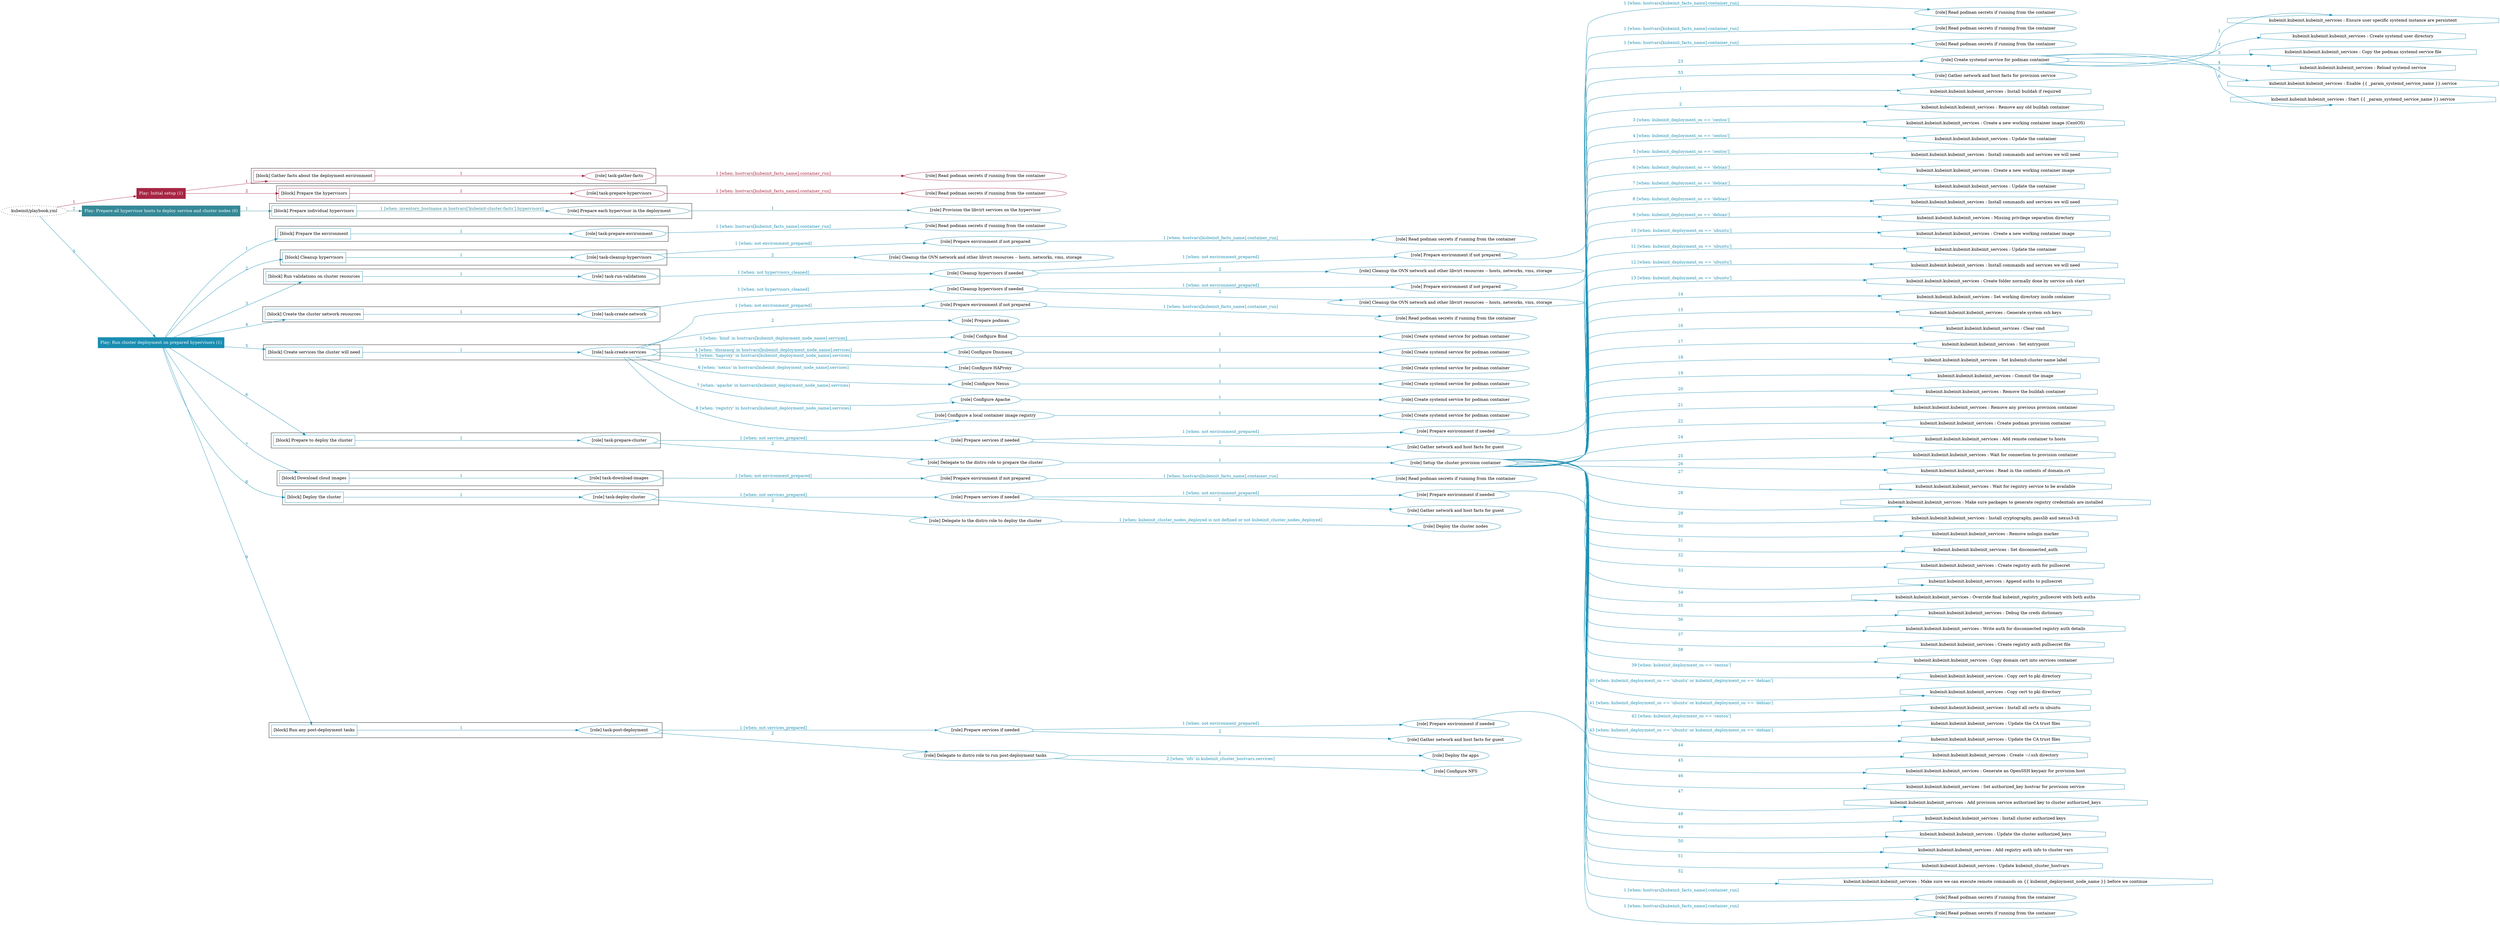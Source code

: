 digraph {
	graph [concentrate=true ordering=in rankdir=LR ratio=fill]
	edge [esep=5 sep=10]
	"kubeinit/playbook.yml" [id=root_node style=dotted]
	play_6b713061 [label="Play: Initial setup (1)" color="#a72543" fontcolor="#ffffff" id=play_6b713061 shape=box style=filled tooltip=localhost]
	"kubeinit/playbook.yml" -> play_6b713061 [label="1 " color="#a72543" fontcolor="#a72543" id=edge_19bdc7bf labeltooltip="1 " tooltip="1 "]
	subgraph "Read podman secrets if running from the container" {
		role_dca40da7 [label="[role] Read podman secrets if running from the container" color="#a72543" id=role_dca40da7 tooltip="Read podman secrets if running from the container"]
	}
	subgraph "task-gather-facts" {
		role_9fcc95e4 [label="[role] task-gather-facts" color="#a72543" id=role_9fcc95e4 tooltip="task-gather-facts"]
		role_9fcc95e4 -> role_dca40da7 [label="1 [when: hostvars[kubeinit_facts_name].container_run]" color="#a72543" fontcolor="#a72543" id=edge_a2e121fa labeltooltip="1 [when: hostvars[kubeinit_facts_name].container_run]" tooltip="1 [when: hostvars[kubeinit_facts_name].container_run]"]
	}
	subgraph "Read podman secrets if running from the container" {
		role_38c46d3d [label="[role] Read podman secrets if running from the container" color="#a72543" id=role_38c46d3d tooltip="Read podman secrets if running from the container"]
	}
	subgraph "task-prepare-hypervisors" {
		role_981fa0ea [label="[role] task-prepare-hypervisors" color="#a72543" id=role_981fa0ea tooltip="task-prepare-hypervisors"]
		role_981fa0ea -> role_38c46d3d [label="1 [when: hostvars[kubeinit_facts_name].container_run]" color="#a72543" fontcolor="#a72543" id=edge_6236b721 labeltooltip="1 [when: hostvars[kubeinit_facts_name].container_run]" tooltip="1 [when: hostvars[kubeinit_facts_name].container_run]"]
	}
	subgraph "Play: Initial setup (1)" {
		play_6b713061 -> block_995c1e26 [label=1 color="#a72543" fontcolor="#a72543" id=edge_5b9838de labeltooltip=1 tooltip=1]
		subgraph cluster_block_995c1e26 {
			block_995c1e26 [label="[block] Gather facts about the deployment environment" color="#a72543" id=block_995c1e26 labeltooltip="Gather facts about the deployment environment" shape=box tooltip="Gather facts about the deployment environment"]
			block_995c1e26 -> role_9fcc95e4 [label="1 " color="#a72543" fontcolor="#a72543" id=edge_f4bea57b labeltooltip="1 " tooltip="1 "]
		}
		play_6b713061 -> block_17bf249b [label=2 color="#a72543" fontcolor="#a72543" id=edge_461a3b57 labeltooltip=2 tooltip=2]
		subgraph cluster_block_17bf249b {
			block_17bf249b [label="[block] Prepare the hypervisors" color="#a72543" id=block_17bf249b labeltooltip="Prepare the hypervisors" shape=box tooltip="Prepare the hypervisors"]
			block_17bf249b -> role_981fa0ea [label="1 " color="#a72543" fontcolor="#a72543" id=edge_96b5b488 labeltooltip="1 " tooltip="1 "]
		}
	}
	play_094b1277 [label="Play: Prepare all hypervisor hosts to deploy service and cluster nodes (0)" color="#358997" fontcolor="#ffffff" id=play_094b1277 shape=box style=filled tooltip="Play: Prepare all hypervisor hosts to deploy service and cluster nodes (0)"]
	"kubeinit/playbook.yml" -> play_094b1277 [label="2 " color="#358997" fontcolor="#358997" id=edge_f97db9d4 labeltooltip="2 " tooltip="2 "]
	subgraph "Provision the libvirt services on the hypervisor" {
		role_ecbc7cc9 [label="[role] Provision the libvirt services on the hypervisor" color="#358997" id=role_ecbc7cc9 tooltip="Provision the libvirt services on the hypervisor"]
	}
	subgraph "Prepare each hypervisor in the deployment" {
		role_293b7dac [label="[role] Prepare each hypervisor in the deployment" color="#358997" id=role_293b7dac tooltip="Prepare each hypervisor in the deployment"]
		role_293b7dac -> role_ecbc7cc9 [label="1 " color="#358997" fontcolor="#358997" id=edge_c74f6923 labeltooltip="1 " tooltip="1 "]
	}
	subgraph "Play: Prepare all hypervisor hosts to deploy service and cluster nodes (0)" {
		play_094b1277 -> block_e5340ed9 [label=1 color="#358997" fontcolor="#358997" id=edge_c0ecb5b2 labeltooltip=1 tooltip=1]
		subgraph cluster_block_e5340ed9 {
			block_e5340ed9 [label="[block] Prepare individual hypervisors" color="#358997" id=block_e5340ed9 labeltooltip="Prepare individual hypervisors" shape=box tooltip="Prepare individual hypervisors"]
			block_e5340ed9 -> role_293b7dac [label="1 [when: inventory_hostname in hostvars['kubeinit-cluster-facts'].hypervisors]" color="#358997" fontcolor="#358997" id=edge_3acb0234 labeltooltip="1 [when: inventory_hostname in hostvars['kubeinit-cluster-facts'].hypervisors]" tooltip="1 [when: inventory_hostname in hostvars['kubeinit-cluster-facts'].hypervisors]"]
		}
	}
	play_89bbba2f [label="Play: Run cluster deployment on prepared hypervisors (1)" color="#1a8eb2" fontcolor="#ffffff" id=play_89bbba2f shape=box style=filled tooltip=localhost]
	"kubeinit/playbook.yml" -> play_89bbba2f [label="3 " color="#1a8eb2" fontcolor="#1a8eb2" id=edge_9c378bc6 labeltooltip="3 " tooltip="3 "]
	subgraph "Read podman secrets if running from the container" {
		role_00b03c46 [label="[role] Read podman secrets if running from the container" color="#1a8eb2" id=role_00b03c46 tooltip="Read podman secrets if running from the container"]
	}
	subgraph "task-prepare-environment" {
		role_2bcf495c [label="[role] task-prepare-environment" color="#1a8eb2" id=role_2bcf495c tooltip="task-prepare-environment"]
		role_2bcf495c -> role_00b03c46 [label="1 [when: hostvars[kubeinit_facts_name].container_run]" color="#1a8eb2" fontcolor="#1a8eb2" id=edge_f6d64fb8 labeltooltip="1 [when: hostvars[kubeinit_facts_name].container_run]" tooltip="1 [when: hostvars[kubeinit_facts_name].container_run]"]
	}
	subgraph "Read podman secrets if running from the container" {
		role_d2c99f47 [label="[role] Read podman secrets if running from the container" color="#1a8eb2" id=role_d2c99f47 tooltip="Read podman secrets if running from the container"]
	}
	subgraph "Prepare environment if not prepared" {
		role_d240148a [label="[role] Prepare environment if not prepared" color="#1a8eb2" id=role_d240148a tooltip="Prepare environment if not prepared"]
		role_d240148a -> role_d2c99f47 [label="1 [when: hostvars[kubeinit_facts_name].container_run]" color="#1a8eb2" fontcolor="#1a8eb2" id=edge_1935bd62 labeltooltip="1 [when: hostvars[kubeinit_facts_name].container_run]" tooltip="1 [when: hostvars[kubeinit_facts_name].container_run]"]
	}
	subgraph "Cleanup the OVN network and other libvirt resources -- hosts, networks, vms, storage" {
		role_237e6eff [label="[role] Cleanup the OVN network and other libvirt resources -- hosts, networks, vms, storage" color="#1a8eb2" id=role_237e6eff tooltip="Cleanup the OVN network and other libvirt resources -- hosts, networks, vms, storage"]
	}
	subgraph "task-cleanup-hypervisors" {
		role_51e19a40 [label="[role] task-cleanup-hypervisors" color="#1a8eb2" id=role_51e19a40 tooltip="task-cleanup-hypervisors"]
		role_51e19a40 -> role_d240148a [label="1 [when: not environment_prepared]" color="#1a8eb2" fontcolor="#1a8eb2" id=edge_a24c2e41 labeltooltip="1 [when: not environment_prepared]" tooltip="1 [when: not environment_prepared]"]
		role_51e19a40 -> role_237e6eff [label="2 " color="#1a8eb2" fontcolor="#1a8eb2" id=edge_a868e699 labeltooltip="2 " tooltip="2 "]
	}
	subgraph "Read podman secrets if running from the container" {
		role_5339add3 [label="[role] Read podman secrets if running from the container" color="#1a8eb2" id=role_5339add3 tooltip="Read podman secrets if running from the container"]
	}
	subgraph "Prepare environment if not prepared" {
		role_a37e4799 [label="[role] Prepare environment if not prepared" color="#1a8eb2" id=role_a37e4799 tooltip="Prepare environment if not prepared"]
		role_a37e4799 -> role_5339add3 [label="1 [when: hostvars[kubeinit_facts_name].container_run]" color="#1a8eb2" fontcolor="#1a8eb2" id=edge_c1fe9e17 labeltooltip="1 [when: hostvars[kubeinit_facts_name].container_run]" tooltip="1 [when: hostvars[kubeinit_facts_name].container_run]"]
	}
	subgraph "Cleanup the OVN network and other libvirt resources -- hosts, networks, vms, storage" {
		role_169e06d7 [label="[role] Cleanup the OVN network and other libvirt resources -- hosts, networks, vms, storage" color="#1a8eb2" id=role_169e06d7 tooltip="Cleanup the OVN network and other libvirt resources -- hosts, networks, vms, storage"]
	}
	subgraph "Cleanup hypervisors if needed" {
		role_5242225b [label="[role] Cleanup hypervisors if needed" color="#1a8eb2" id=role_5242225b tooltip="Cleanup hypervisors if needed"]
		role_5242225b -> role_a37e4799 [label="1 [when: not environment_prepared]" color="#1a8eb2" fontcolor="#1a8eb2" id=edge_8fe023a0 labeltooltip="1 [when: not environment_prepared]" tooltip="1 [when: not environment_prepared]"]
		role_5242225b -> role_169e06d7 [label="2 " color="#1a8eb2" fontcolor="#1a8eb2" id=edge_71e5f0f2 labeltooltip="2 " tooltip="2 "]
	}
	subgraph "task-run-validations" {
		role_ee7a1fa4 [label="[role] task-run-validations" color="#1a8eb2" id=role_ee7a1fa4 tooltip="task-run-validations"]
		role_ee7a1fa4 -> role_5242225b [label="1 [when: not hypervisors_cleaned]" color="#1a8eb2" fontcolor="#1a8eb2" id=edge_079f6165 labeltooltip="1 [when: not hypervisors_cleaned]" tooltip="1 [when: not hypervisors_cleaned]"]
	}
	subgraph "Read podman secrets if running from the container" {
		role_dbf1a449 [label="[role] Read podman secrets if running from the container" color="#1a8eb2" id=role_dbf1a449 tooltip="Read podman secrets if running from the container"]
	}
	subgraph "Prepare environment if not prepared" {
		role_baf37747 [label="[role] Prepare environment if not prepared" color="#1a8eb2" id=role_baf37747 tooltip="Prepare environment if not prepared"]
		role_baf37747 -> role_dbf1a449 [label="1 [when: hostvars[kubeinit_facts_name].container_run]" color="#1a8eb2" fontcolor="#1a8eb2" id=edge_eea2e5e8 labeltooltip="1 [when: hostvars[kubeinit_facts_name].container_run]" tooltip="1 [when: hostvars[kubeinit_facts_name].container_run]"]
	}
	subgraph "Cleanup the OVN network and other libvirt resources -- hosts, networks, vms, storage" {
		role_4bd8e530 [label="[role] Cleanup the OVN network and other libvirt resources -- hosts, networks, vms, storage" color="#1a8eb2" id=role_4bd8e530 tooltip="Cleanup the OVN network and other libvirt resources -- hosts, networks, vms, storage"]
	}
	subgraph "Cleanup hypervisors if needed" {
		role_04ceebb5 [label="[role] Cleanup hypervisors if needed" color="#1a8eb2" id=role_04ceebb5 tooltip="Cleanup hypervisors if needed"]
		role_04ceebb5 -> role_baf37747 [label="1 [when: not environment_prepared]" color="#1a8eb2" fontcolor="#1a8eb2" id=edge_24fb5626 labeltooltip="1 [when: not environment_prepared]" tooltip="1 [when: not environment_prepared]"]
		role_04ceebb5 -> role_4bd8e530 [label="2 " color="#1a8eb2" fontcolor="#1a8eb2" id=edge_5a28b338 labeltooltip="2 " tooltip="2 "]
	}
	subgraph "task-create-network" {
		role_7c21f3ba [label="[role] task-create-network" color="#1a8eb2" id=role_7c21f3ba tooltip="task-create-network"]
		role_7c21f3ba -> role_04ceebb5 [label="1 [when: not hypervisors_cleaned]" color="#1a8eb2" fontcolor="#1a8eb2" id=edge_49baa219 labeltooltip="1 [when: not hypervisors_cleaned]" tooltip="1 [when: not hypervisors_cleaned]"]
	}
	subgraph "Read podman secrets if running from the container" {
		role_dd7afd01 [label="[role] Read podman secrets if running from the container" color="#1a8eb2" id=role_dd7afd01 tooltip="Read podman secrets if running from the container"]
	}
	subgraph "Prepare environment if not prepared" {
		role_dbc13409 [label="[role] Prepare environment if not prepared" color="#1a8eb2" id=role_dbc13409 tooltip="Prepare environment if not prepared"]
		role_dbc13409 -> role_dd7afd01 [label="1 [when: hostvars[kubeinit_facts_name].container_run]" color="#1a8eb2" fontcolor="#1a8eb2" id=edge_bc30a0a4 labeltooltip="1 [when: hostvars[kubeinit_facts_name].container_run]" tooltip="1 [when: hostvars[kubeinit_facts_name].container_run]"]
	}
	subgraph "Prepare podman" {
		role_4a571a26 [label="[role] Prepare podman" color="#1a8eb2" id=role_4a571a26 tooltip="Prepare podman"]
	}
	subgraph "Create systemd service for podman container" {
		role_dcc92d0a [label="[role] Create systemd service for podman container" color="#1a8eb2" id=role_dcc92d0a tooltip="Create systemd service for podman container"]
	}
	subgraph "Configure Bind" {
		role_774cf813 [label="[role] Configure Bind" color="#1a8eb2" id=role_774cf813 tooltip="Configure Bind"]
		role_774cf813 -> role_dcc92d0a [label="1 " color="#1a8eb2" fontcolor="#1a8eb2" id=edge_46341285 labeltooltip="1 " tooltip="1 "]
	}
	subgraph "Create systemd service for podman container" {
		role_f3744883 [label="[role] Create systemd service for podman container" color="#1a8eb2" id=role_f3744883 tooltip="Create systemd service for podman container"]
	}
	subgraph "Configure Dnsmasq" {
		role_bec80f16 [label="[role] Configure Dnsmasq" color="#1a8eb2" id=role_bec80f16 tooltip="Configure Dnsmasq"]
		role_bec80f16 -> role_f3744883 [label="1 " color="#1a8eb2" fontcolor="#1a8eb2" id=edge_950e3294 labeltooltip="1 " tooltip="1 "]
	}
	subgraph "Create systemd service for podman container" {
		role_a6f947c9 [label="[role] Create systemd service for podman container" color="#1a8eb2" id=role_a6f947c9 tooltip="Create systemd service for podman container"]
	}
	subgraph "Configure HAProxy" {
		role_34a859ef [label="[role] Configure HAProxy" color="#1a8eb2" id=role_34a859ef tooltip="Configure HAProxy"]
		role_34a859ef -> role_a6f947c9 [label="1 " color="#1a8eb2" fontcolor="#1a8eb2" id=edge_a3818366 labeltooltip="1 " tooltip="1 "]
	}
	subgraph "Create systemd service for podman container" {
		role_3571dcbf [label="[role] Create systemd service for podman container" color="#1a8eb2" id=role_3571dcbf tooltip="Create systemd service for podman container"]
	}
	subgraph "Configure Nexus" {
		role_febfb39e [label="[role] Configure Nexus" color="#1a8eb2" id=role_febfb39e tooltip="Configure Nexus"]
		role_febfb39e -> role_3571dcbf [label="1 " color="#1a8eb2" fontcolor="#1a8eb2" id=edge_ca492112 labeltooltip="1 " tooltip="1 "]
	}
	subgraph "Create systemd service for podman container" {
		role_0d142893 [label="[role] Create systemd service for podman container" color="#1a8eb2" id=role_0d142893 tooltip="Create systemd service for podman container"]
	}
	subgraph "Configure Apache" {
		role_91607390 [label="[role] Configure Apache" color="#1a8eb2" id=role_91607390 tooltip="Configure Apache"]
		role_91607390 -> role_0d142893 [label="1 " color="#1a8eb2" fontcolor="#1a8eb2" id=edge_84aa1e00 labeltooltip="1 " tooltip="1 "]
	}
	subgraph "Create systemd service for podman container" {
		role_af370e8b [label="[role] Create systemd service for podman container" color="#1a8eb2" id=role_af370e8b tooltip="Create systemd service for podman container"]
	}
	subgraph "Configure a local container image registry" {
		role_1c409d83 [label="[role] Configure a local container image registry" color="#1a8eb2" id=role_1c409d83 tooltip="Configure a local container image registry"]
		role_1c409d83 -> role_af370e8b [label="1 " color="#1a8eb2" fontcolor="#1a8eb2" id=edge_076b2644 labeltooltip="1 " tooltip="1 "]
	}
	subgraph "task-create-services" {
		role_90fa24c7 [label="[role] task-create-services" color="#1a8eb2" id=role_90fa24c7 tooltip="task-create-services"]
		role_90fa24c7 -> role_dbc13409 [label="1 [when: not environment_prepared]" color="#1a8eb2" fontcolor="#1a8eb2" id=edge_76f39aa9 labeltooltip="1 [when: not environment_prepared]" tooltip="1 [when: not environment_prepared]"]
		role_90fa24c7 -> role_4a571a26 [label="2 " color="#1a8eb2" fontcolor="#1a8eb2" id=edge_c36c7d2a labeltooltip="2 " tooltip="2 "]
		role_90fa24c7 -> role_774cf813 [label="3 [when: 'bind' in hostvars[kubeinit_deployment_node_name].services]" color="#1a8eb2" fontcolor="#1a8eb2" id=edge_92ebf4f9 labeltooltip="3 [when: 'bind' in hostvars[kubeinit_deployment_node_name].services]" tooltip="3 [when: 'bind' in hostvars[kubeinit_deployment_node_name].services]"]
		role_90fa24c7 -> role_bec80f16 [label="4 [when: 'dnsmasq' in hostvars[kubeinit_deployment_node_name].services]" color="#1a8eb2" fontcolor="#1a8eb2" id=edge_4f10ccdd labeltooltip="4 [when: 'dnsmasq' in hostvars[kubeinit_deployment_node_name].services]" tooltip="4 [when: 'dnsmasq' in hostvars[kubeinit_deployment_node_name].services]"]
		role_90fa24c7 -> role_34a859ef [label="5 [when: 'haproxy' in hostvars[kubeinit_deployment_node_name].services]" color="#1a8eb2" fontcolor="#1a8eb2" id=edge_da10ae71 labeltooltip="5 [when: 'haproxy' in hostvars[kubeinit_deployment_node_name].services]" tooltip="5 [when: 'haproxy' in hostvars[kubeinit_deployment_node_name].services]"]
		role_90fa24c7 -> role_febfb39e [label="6 [when: 'nexus' in hostvars[kubeinit_deployment_node_name].services]" color="#1a8eb2" fontcolor="#1a8eb2" id=edge_622dfcd4 labeltooltip="6 [when: 'nexus' in hostvars[kubeinit_deployment_node_name].services]" tooltip="6 [when: 'nexus' in hostvars[kubeinit_deployment_node_name].services]"]
		role_90fa24c7 -> role_91607390 [label="7 [when: 'apache' in hostvars[kubeinit_deployment_node_name].services]" color="#1a8eb2" fontcolor="#1a8eb2" id=edge_f3c52db9 labeltooltip="7 [when: 'apache' in hostvars[kubeinit_deployment_node_name].services]" tooltip="7 [when: 'apache' in hostvars[kubeinit_deployment_node_name].services]"]
		role_90fa24c7 -> role_1c409d83 [label="8 [when: 'registry' in hostvars[kubeinit_deployment_node_name].services]" color="#1a8eb2" fontcolor="#1a8eb2" id=edge_e5e97d6a labeltooltip="8 [when: 'registry' in hostvars[kubeinit_deployment_node_name].services]" tooltip="8 [when: 'registry' in hostvars[kubeinit_deployment_node_name].services]"]
	}
	subgraph "Read podman secrets if running from the container" {
		role_de0db149 [label="[role] Read podman secrets if running from the container" color="#1a8eb2" id=role_de0db149 tooltip="Read podman secrets if running from the container"]
	}
	subgraph "Prepare environment if needed" {
		role_d30e3f2c [label="[role] Prepare environment if needed" color="#1a8eb2" id=role_d30e3f2c tooltip="Prepare environment if needed"]
		role_d30e3f2c -> role_de0db149 [label="1 [when: hostvars[kubeinit_facts_name].container_run]" color="#1a8eb2" fontcolor="#1a8eb2" id=edge_4f4d0987 labeltooltip="1 [when: hostvars[kubeinit_facts_name].container_run]" tooltip="1 [when: hostvars[kubeinit_facts_name].container_run]"]
	}
	subgraph "Gather network and host facts for guest" {
		role_267af41c [label="[role] Gather network and host facts for guest" color="#1a8eb2" id=role_267af41c tooltip="Gather network and host facts for guest"]
	}
	subgraph "Prepare services if needed" {
		role_806ab3bd [label="[role] Prepare services if needed" color="#1a8eb2" id=role_806ab3bd tooltip="Prepare services if needed"]
		role_806ab3bd -> role_d30e3f2c [label="1 [when: not environment_prepared]" color="#1a8eb2" fontcolor="#1a8eb2" id=edge_f7a6a4b1 labeltooltip="1 [when: not environment_prepared]" tooltip="1 [when: not environment_prepared]"]
		role_806ab3bd -> role_267af41c [label="2 " color="#1a8eb2" fontcolor="#1a8eb2" id=edge_a5a96855 labeltooltip="2 " tooltip="2 "]
	}
	subgraph "Create systemd service for podman container" {
		role_fc004fcc [label="[role] Create systemd service for podman container" color="#1a8eb2" id=role_fc004fcc tooltip="Create systemd service for podman container"]
		task_2e7dbb35 [label="kubeinit.kubeinit.kubeinit_services : Ensure user specific systemd instance are persistent" color="#1a8eb2" id=task_2e7dbb35 shape=octagon tooltip="kubeinit.kubeinit.kubeinit_services : Ensure user specific systemd instance are persistent"]
		role_fc004fcc -> task_2e7dbb35 [label="1 " color="#1a8eb2" fontcolor="#1a8eb2" id=edge_ecea9d41 labeltooltip="1 " tooltip="1 "]
		task_4438b44b [label="kubeinit.kubeinit.kubeinit_services : Create systemd user directory" color="#1a8eb2" id=task_4438b44b shape=octagon tooltip="kubeinit.kubeinit.kubeinit_services : Create systemd user directory"]
		role_fc004fcc -> task_4438b44b [label="2 " color="#1a8eb2" fontcolor="#1a8eb2" id=edge_1ce7862d labeltooltip="2 " tooltip="2 "]
		task_99cfad28 [label="kubeinit.kubeinit.kubeinit_services : Copy the podman systemd service file" color="#1a8eb2" id=task_99cfad28 shape=octagon tooltip="kubeinit.kubeinit.kubeinit_services : Copy the podman systemd service file"]
		role_fc004fcc -> task_99cfad28 [label="3 " color="#1a8eb2" fontcolor="#1a8eb2" id=edge_7a19c14f labeltooltip="3 " tooltip="3 "]
		task_9981f492 [label="kubeinit.kubeinit.kubeinit_services : Reload systemd service" color="#1a8eb2" id=task_9981f492 shape=octagon tooltip="kubeinit.kubeinit.kubeinit_services : Reload systemd service"]
		role_fc004fcc -> task_9981f492 [label="4 " color="#1a8eb2" fontcolor="#1a8eb2" id=edge_edd44a3c labeltooltip="4 " tooltip="4 "]
		task_aef8797b [label="kubeinit.kubeinit.kubeinit_services : Enable {{ _param_systemd_service_name }}.service" color="#1a8eb2" id=task_aef8797b shape=octagon tooltip="kubeinit.kubeinit.kubeinit_services : Enable {{ _param_systemd_service_name }}.service"]
		role_fc004fcc -> task_aef8797b [label="5 " color="#1a8eb2" fontcolor="#1a8eb2" id=edge_af011f38 labeltooltip="5 " tooltip="5 "]
		task_4fc3bc4e [label="kubeinit.kubeinit.kubeinit_services : Start {{ _param_systemd_service_name }}.service" color="#1a8eb2" id=task_4fc3bc4e shape=octagon tooltip="kubeinit.kubeinit.kubeinit_services : Start {{ _param_systemd_service_name }}.service"]
		role_fc004fcc -> task_4fc3bc4e [label="6 " color="#1a8eb2" fontcolor="#1a8eb2" id=edge_bf64ca22 labeltooltip="6 " tooltip="6 "]
	}
	subgraph "Gather network and host facts for provision service" {
		role_84942649 [label="[role] Gather network and host facts for provision service" color="#1a8eb2" id=role_84942649 tooltip="Gather network and host facts for provision service"]
	}
	subgraph "Setup the cluster provision container" {
		role_e4f732ab [label="[role] Setup the cluster provision container" color="#1a8eb2" id=role_e4f732ab tooltip="Setup the cluster provision container"]
		task_6679a161 [label="kubeinit.kubeinit.kubeinit_services : Install buildah if required" color="#1a8eb2" id=task_6679a161 shape=octagon tooltip="kubeinit.kubeinit.kubeinit_services : Install buildah if required"]
		role_e4f732ab -> task_6679a161 [label="1 " color="#1a8eb2" fontcolor="#1a8eb2" id=edge_04c8f8fb labeltooltip="1 " tooltip="1 "]
		task_2a1641cb [label="kubeinit.kubeinit.kubeinit_services : Remove any old buildah container" color="#1a8eb2" id=task_2a1641cb shape=octagon tooltip="kubeinit.kubeinit.kubeinit_services : Remove any old buildah container"]
		role_e4f732ab -> task_2a1641cb [label="2 " color="#1a8eb2" fontcolor="#1a8eb2" id=edge_34d5bd6d labeltooltip="2 " tooltip="2 "]
		task_88e4e78c [label="kubeinit.kubeinit.kubeinit_services : Create a new working container image (CentOS)" color="#1a8eb2" id=task_88e4e78c shape=octagon tooltip="kubeinit.kubeinit.kubeinit_services : Create a new working container image (CentOS)"]
		role_e4f732ab -> task_88e4e78c [label="3 [when: kubeinit_deployment_os == 'centos']" color="#1a8eb2" fontcolor="#1a8eb2" id=edge_a1ffe510 labeltooltip="3 [when: kubeinit_deployment_os == 'centos']" tooltip="3 [when: kubeinit_deployment_os == 'centos']"]
		task_5ade9b24 [label="kubeinit.kubeinit.kubeinit_services : Update the container" color="#1a8eb2" id=task_5ade9b24 shape=octagon tooltip="kubeinit.kubeinit.kubeinit_services : Update the container"]
		role_e4f732ab -> task_5ade9b24 [label="4 [when: kubeinit_deployment_os == 'centos']" color="#1a8eb2" fontcolor="#1a8eb2" id=edge_a2e5f6a1 labeltooltip="4 [when: kubeinit_deployment_os == 'centos']" tooltip="4 [when: kubeinit_deployment_os == 'centos']"]
		task_1868e7bf [label="kubeinit.kubeinit.kubeinit_services : Install commands and services we will need" color="#1a8eb2" id=task_1868e7bf shape=octagon tooltip="kubeinit.kubeinit.kubeinit_services : Install commands and services we will need"]
		role_e4f732ab -> task_1868e7bf [label="5 [when: kubeinit_deployment_os == 'centos']" color="#1a8eb2" fontcolor="#1a8eb2" id=edge_1a6e1109 labeltooltip="5 [when: kubeinit_deployment_os == 'centos']" tooltip="5 [when: kubeinit_deployment_os == 'centos']"]
		task_17aa1172 [label="kubeinit.kubeinit.kubeinit_services : Create a new working container image" color="#1a8eb2" id=task_17aa1172 shape=octagon tooltip="kubeinit.kubeinit.kubeinit_services : Create a new working container image"]
		role_e4f732ab -> task_17aa1172 [label="6 [when: kubeinit_deployment_os == 'debian']" color="#1a8eb2" fontcolor="#1a8eb2" id=edge_42657402 labeltooltip="6 [when: kubeinit_deployment_os == 'debian']" tooltip="6 [when: kubeinit_deployment_os == 'debian']"]
		task_39fc454b [label="kubeinit.kubeinit.kubeinit_services : Update the container" color="#1a8eb2" id=task_39fc454b shape=octagon tooltip="kubeinit.kubeinit.kubeinit_services : Update the container"]
		role_e4f732ab -> task_39fc454b [label="7 [when: kubeinit_deployment_os == 'debian']" color="#1a8eb2" fontcolor="#1a8eb2" id=edge_167f5b3b labeltooltip="7 [when: kubeinit_deployment_os == 'debian']" tooltip="7 [when: kubeinit_deployment_os == 'debian']"]
		task_68c02571 [label="kubeinit.kubeinit.kubeinit_services : Install commands and services we will need" color="#1a8eb2" id=task_68c02571 shape=octagon tooltip="kubeinit.kubeinit.kubeinit_services : Install commands and services we will need"]
		role_e4f732ab -> task_68c02571 [label="8 [when: kubeinit_deployment_os == 'debian']" color="#1a8eb2" fontcolor="#1a8eb2" id=edge_d6516b9c labeltooltip="8 [when: kubeinit_deployment_os == 'debian']" tooltip="8 [when: kubeinit_deployment_os == 'debian']"]
		task_ea6d067d [label="kubeinit.kubeinit.kubeinit_services : Missing privilege separation directory" color="#1a8eb2" id=task_ea6d067d shape=octagon tooltip="kubeinit.kubeinit.kubeinit_services : Missing privilege separation directory"]
		role_e4f732ab -> task_ea6d067d [label="9 [when: kubeinit_deployment_os == 'debian']" color="#1a8eb2" fontcolor="#1a8eb2" id=edge_03c5cb3f labeltooltip="9 [when: kubeinit_deployment_os == 'debian']" tooltip="9 [when: kubeinit_deployment_os == 'debian']"]
		task_0e47f8f4 [label="kubeinit.kubeinit.kubeinit_services : Create a new working container image" color="#1a8eb2" id=task_0e47f8f4 shape=octagon tooltip="kubeinit.kubeinit.kubeinit_services : Create a new working container image"]
		role_e4f732ab -> task_0e47f8f4 [label="10 [when: kubeinit_deployment_os == 'ubuntu']" color="#1a8eb2" fontcolor="#1a8eb2" id=edge_49b61e70 labeltooltip="10 [when: kubeinit_deployment_os == 'ubuntu']" tooltip="10 [when: kubeinit_deployment_os == 'ubuntu']"]
		task_77cb38ae [label="kubeinit.kubeinit.kubeinit_services : Update the container" color="#1a8eb2" id=task_77cb38ae shape=octagon tooltip="kubeinit.kubeinit.kubeinit_services : Update the container"]
		role_e4f732ab -> task_77cb38ae [label="11 [when: kubeinit_deployment_os == 'ubuntu']" color="#1a8eb2" fontcolor="#1a8eb2" id=edge_f5085e5c labeltooltip="11 [when: kubeinit_deployment_os == 'ubuntu']" tooltip="11 [when: kubeinit_deployment_os == 'ubuntu']"]
		task_42a9c1b2 [label="kubeinit.kubeinit.kubeinit_services : Install commands and services we will need" color="#1a8eb2" id=task_42a9c1b2 shape=octagon tooltip="kubeinit.kubeinit.kubeinit_services : Install commands and services we will need"]
		role_e4f732ab -> task_42a9c1b2 [label="12 [when: kubeinit_deployment_os == 'ubuntu']" color="#1a8eb2" fontcolor="#1a8eb2" id=edge_89394899 labeltooltip="12 [when: kubeinit_deployment_os == 'ubuntu']" tooltip="12 [when: kubeinit_deployment_os == 'ubuntu']"]
		task_aade3578 [label="kubeinit.kubeinit.kubeinit_services : Create folder normally done by service ssh start" color="#1a8eb2" id=task_aade3578 shape=octagon tooltip="kubeinit.kubeinit.kubeinit_services : Create folder normally done by service ssh start"]
		role_e4f732ab -> task_aade3578 [label="13 [when: kubeinit_deployment_os == 'ubuntu']" color="#1a8eb2" fontcolor="#1a8eb2" id=edge_d4b9cf65 labeltooltip="13 [when: kubeinit_deployment_os == 'ubuntu']" tooltip="13 [when: kubeinit_deployment_os == 'ubuntu']"]
		task_ce06e72c [label="kubeinit.kubeinit.kubeinit_services : Set working directory inside container" color="#1a8eb2" id=task_ce06e72c shape=octagon tooltip="kubeinit.kubeinit.kubeinit_services : Set working directory inside container"]
		role_e4f732ab -> task_ce06e72c [label="14 " color="#1a8eb2" fontcolor="#1a8eb2" id=edge_b870e4f3 labeltooltip="14 " tooltip="14 "]
		task_cbc8c7d1 [label="kubeinit.kubeinit.kubeinit_services : Generate system ssh keys" color="#1a8eb2" id=task_cbc8c7d1 shape=octagon tooltip="kubeinit.kubeinit.kubeinit_services : Generate system ssh keys"]
		role_e4f732ab -> task_cbc8c7d1 [label="15 " color="#1a8eb2" fontcolor="#1a8eb2" id=edge_b0cf5ef8 labeltooltip="15 " tooltip="15 "]
		task_0e90f235 [label="kubeinit.kubeinit.kubeinit_services : Clear cmd" color="#1a8eb2" id=task_0e90f235 shape=octagon tooltip="kubeinit.kubeinit.kubeinit_services : Clear cmd"]
		role_e4f732ab -> task_0e90f235 [label="16 " color="#1a8eb2" fontcolor="#1a8eb2" id=edge_b7cd6f49 labeltooltip="16 " tooltip="16 "]
		task_3eb18a28 [label="kubeinit.kubeinit.kubeinit_services : Set entrypoint" color="#1a8eb2" id=task_3eb18a28 shape=octagon tooltip="kubeinit.kubeinit.kubeinit_services : Set entrypoint"]
		role_e4f732ab -> task_3eb18a28 [label="17 " color="#1a8eb2" fontcolor="#1a8eb2" id=edge_c5bc85a2 labeltooltip="17 " tooltip="17 "]
		task_4708e79c [label="kubeinit.kubeinit.kubeinit_services : Set kubeinit-cluster-name label" color="#1a8eb2" id=task_4708e79c shape=octagon tooltip="kubeinit.kubeinit.kubeinit_services : Set kubeinit-cluster-name label"]
		role_e4f732ab -> task_4708e79c [label="18 " color="#1a8eb2" fontcolor="#1a8eb2" id=edge_4021a61f labeltooltip="18 " tooltip="18 "]
		task_a19c590d [label="kubeinit.kubeinit.kubeinit_services : Commit the image" color="#1a8eb2" id=task_a19c590d shape=octagon tooltip="kubeinit.kubeinit.kubeinit_services : Commit the image"]
		role_e4f732ab -> task_a19c590d [label="19 " color="#1a8eb2" fontcolor="#1a8eb2" id=edge_4a84355d labeltooltip="19 " tooltip="19 "]
		task_97861e57 [label="kubeinit.kubeinit.kubeinit_services : Remove the buildah container" color="#1a8eb2" id=task_97861e57 shape=octagon tooltip="kubeinit.kubeinit.kubeinit_services : Remove the buildah container"]
		role_e4f732ab -> task_97861e57 [label="20 " color="#1a8eb2" fontcolor="#1a8eb2" id=edge_8c9ae6f4 labeltooltip="20 " tooltip="20 "]
		task_c5dc39dc [label="kubeinit.kubeinit.kubeinit_services : Remove any previous provision container" color="#1a8eb2" id=task_c5dc39dc shape=octagon tooltip="kubeinit.kubeinit.kubeinit_services : Remove any previous provision container"]
		role_e4f732ab -> task_c5dc39dc [label="21 " color="#1a8eb2" fontcolor="#1a8eb2" id=edge_c0781f2d labeltooltip="21 " tooltip="21 "]
		task_2521484a [label="kubeinit.kubeinit.kubeinit_services : Create podman provision container" color="#1a8eb2" id=task_2521484a shape=octagon tooltip="kubeinit.kubeinit.kubeinit_services : Create podman provision container"]
		role_e4f732ab -> task_2521484a [label="22 " color="#1a8eb2" fontcolor="#1a8eb2" id=edge_a1d682cc labeltooltip="22 " tooltip="22 "]
		role_e4f732ab -> role_fc004fcc [label="23 " color="#1a8eb2" fontcolor="#1a8eb2" id=edge_74083ace labeltooltip="23 " tooltip="23 "]
		task_c3bf271d [label="kubeinit.kubeinit.kubeinit_services : Add remote container to hosts" color="#1a8eb2" id=task_c3bf271d shape=octagon tooltip="kubeinit.kubeinit.kubeinit_services : Add remote container to hosts"]
		role_e4f732ab -> task_c3bf271d [label="24 " color="#1a8eb2" fontcolor="#1a8eb2" id=edge_568f3406 labeltooltip="24 " tooltip="24 "]
		task_0def7ecb [label="kubeinit.kubeinit.kubeinit_services : Wait for connection to provision container" color="#1a8eb2" id=task_0def7ecb shape=octagon tooltip="kubeinit.kubeinit.kubeinit_services : Wait for connection to provision container"]
		role_e4f732ab -> task_0def7ecb [label="25 " color="#1a8eb2" fontcolor="#1a8eb2" id=edge_e92b7a1c labeltooltip="25 " tooltip="25 "]
		task_98c9c526 [label="kubeinit.kubeinit.kubeinit_services : Read in the contents of domain.crt" color="#1a8eb2" id=task_98c9c526 shape=octagon tooltip="kubeinit.kubeinit.kubeinit_services : Read in the contents of domain.crt"]
		role_e4f732ab -> task_98c9c526 [label="26 " color="#1a8eb2" fontcolor="#1a8eb2" id=edge_e40c0673 labeltooltip="26 " tooltip="26 "]
		task_aa8920b9 [label="kubeinit.kubeinit.kubeinit_services : Wait for registry service to be available" color="#1a8eb2" id=task_aa8920b9 shape=octagon tooltip="kubeinit.kubeinit.kubeinit_services : Wait for registry service to be available"]
		role_e4f732ab -> task_aa8920b9 [label="27 " color="#1a8eb2" fontcolor="#1a8eb2" id=edge_5d1db1c3 labeltooltip="27 " tooltip="27 "]
		task_aeb648a0 [label="kubeinit.kubeinit.kubeinit_services : Make sure packages to generate registry credentials are installed" color="#1a8eb2" id=task_aeb648a0 shape=octagon tooltip="kubeinit.kubeinit.kubeinit_services : Make sure packages to generate registry credentials are installed"]
		role_e4f732ab -> task_aeb648a0 [label="28 " color="#1a8eb2" fontcolor="#1a8eb2" id=edge_e5aed0fe labeltooltip="28 " tooltip="28 "]
		task_c957f0b2 [label="kubeinit.kubeinit.kubeinit_services : Install cryptography, passlib and nexus3-cli" color="#1a8eb2" id=task_c957f0b2 shape=octagon tooltip="kubeinit.kubeinit.kubeinit_services : Install cryptography, passlib and nexus3-cli"]
		role_e4f732ab -> task_c957f0b2 [label="29 " color="#1a8eb2" fontcolor="#1a8eb2" id=edge_16c702b0 labeltooltip="29 " tooltip="29 "]
		task_2b81267c [label="kubeinit.kubeinit.kubeinit_services : Remove nologin marker" color="#1a8eb2" id=task_2b81267c shape=octagon tooltip="kubeinit.kubeinit.kubeinit_services : Remove nologin marker"]
		role_e4f732ab -> task_2b81267c [label="30 " color="#1a8eb2" fontcolor="#1a8eb2" id=edge_3b22e9c5 labeltooltip="30 " tooltip="30 "]
		task_4dc65082 [label="kubeinit.kubeinit.kubeinit_services : Set disconnected_auth" color="#1a8eb2" id=task_4dc65082 shape=octagon tooltip="kubeinit.kubeinit.kubeinit_services : Set disconnected_auth"]
		role_e4f732ab -> task_4dc65082 [label="31 " color="#1a8eb2" fontcolor="#1a8eb2" id=edge_86b4738a labeltooltip="31 " tooltip="31 "]
		task_1768e445 [label="kubeinit.kubeinit.kubeinit_services : Create registry auth for pullsecret" color="#1a8eb2" id=task_1768e445 shape=octagon tooltip="kubeinit.kubeinit.kubeinit_services : Create registry auth for pullsecret"]
		role_e4f732ab -> task_1768e445 [label="32 " color="#1a8eb2" fontcolor="#1a8eb2" id=edge_2b508241 labeltooltip="32 " tooltip="32 "]
		task_459fd60f [label="kubeinit.kubeinit.kubeinit_services : Append auths to pullsecret" color="#1a8eb2" id=task_459fd60f shape=octagon tooltip="kubeinit.kubeinit.kubeinit_services : Append auths to pullsecret"]
		role_e4f732ab -> task_459fd60f [label="33 " color="#1a8eb2" fontcolor="#1a8eb2" id=edge_02f038a3 labeltooltip="33 " tooltip="33 "]
		task_22b3c15a [label="kubeinit.kubeinit.kubeinit_services : Override final kubeinit_registry_pullsecret with both auths" color="#1a8eb2" id=task_22b3c15a shape=octagon tooltip="kubeinit.kubeinit.kubeinit_services : Override final kubeinit_registry_pullsecret with both auths"]
		role_e4f732ab -> task_22b3c15a [label="34 " color="#1a8eb2" fontcolor="#1a8eb2" id=edge_21cf6d5a labeltooltip="34 " tooltip="34 "]
		task_7f48a8d5 [label="kubeinit.kubeinit.kubeinit_services : Debug the creds dictionary" color="#1a8eb2" id=task_7f48a8d5 shape=octagon tooltip="kubeinit.kubeinit.kubeinit_services : Debug the creds dictionary"]
		role_e4f732ab -> task_7f48a8d5 [label="35 " color="#1a8eb2" fontcolor="#1a8eb2" id=edge_609ceccf labeltooltip="35 " tooltip="35 "]
		task_58a9b1be [label="kubeinit.kubeinit.kubeinit_services : Write auth for disconnected registry auth details" color="#1a8eb2" id=task_58a9b1be shape=octagon tooltip="kubeinit.kubeinit.kubeinit_services : Write auth for disconnected registry auth details"]
		role_e4f732ab -> task_58a9b1be [label="36 " color="#1a8eb2" fontcolor="#1a8eb2" id=edge_61c6af84 labeltooltip="36 " tooltip="36 "]
		task_7590ed08 [label="kubeinit.kubeinit.kubeinit_services : Create registry auth pullsecret file" color="#1a8eb2" id=task_7590ed08 shape=octagon tooltip="kubeinit.kubeinit.kubeinit_services : Create registry auth pullsecret file"]
		role_e4f732ab -> task_7590ed08 [label="37 " color="#1a8eb2" fontcolor="#1a8eb2" id=edge_cca1b29a labeltooltip="37 " tooltip="37 "]
		task_cfbbbe10 [label="kubeinit.kubeinit.kubeinit_services : Copy domain cert into services container" color="#1a8eb2" id=task_cfbbbe10 shape=octagon tooltip="kubeinit.kubeinit.kubeinit_services : Copy domain cert into services container"]
		role_e4f732ab -> task_cfbbbe10 [label="38 " color="#1a8eb2" fontcolor="#1a8eb2" id=edge_e54b3ca6 labeltooltip="38 " tooltip="38 "]
		task_c6f97b10 [label="kubeinit.kubeinit.kubeinit_services : Copy cert to pki directory" color="#1a8eb2" id=task_c6f97b10 shape=octagon tooltip="kubeinit.kubeinit.kubeinit_services : Copy cert to pki directory"]
		role_e4f732ab -> task_c6f97b10 [label="39 [when: kubeinit_deployment_os == 'centos']" color="#1a8eb2" fontcolor="#1a8eb2" id=edge_53063e53 labeltooltip="39 [when: kubeinit_deployment_os == 'centos']" tooltip="39 [when: kubeinit_deployment_os == 'centos']"]
		task_16c346ce [label="kubeinit.kubeinit.kubeinit_services : Copy cert to pki directory" color="#1a8eb2" id=task_16c346ce shape=octagon tooltip="kubeinit.kubeinit.kubeinit_services : Copy cert to pki directory"]
		role_e4f732ab -> task_16c346ce [label="40 [when: kubeinit_deployment_os == 'ubuntu' or kubeinit_deployment_os == 'debian']" color="#1a8eb2" fontcolor="#1a8eb2" id=edge_623057a0 labeltooltip="40 [when: kubeinit_deployment_os == 'ubuntu' or kubeinit_deployment_os == 'debian']" tooltip="40 [when: kubeinit_deployment_os == 'ubuntu' or kubeinit_deployment_os == 'debian']"]
		task_5acfec37 [label="kubeinit.kubeinit.kubeinit_services : Install all certs in ubuntu" color="#1a8eb2" id=task_5acfec37 shape=octagon tooltip="kubeinit.kubeinit.kubeinit_services : Install all certs in ubuntu"]
		role_e4f732ab -> task_5acfec37 [label="41 [when: kubeinit_deployment_os == 'ubuntu' or kubeinit_deployment_os == 'debian']" color="#1a8eb2" fontcolor="#1a8eb2" id=edge_0491bd81 labeltooltip="41 [when: kubeinit_deployment_os == 'ubuntu' or kubeinit_deployment_os == 'debian']" tooltip="41 [when: kubeinit_deployment_os == 'ubuntu' or kubeinit_deployment_os == 'debian']"]
		task_94f5383c [label="kubeinit.kubeinit.kubeinit_services : Update the CA trust files" color="#1a8eb2" id=task_94f5383c shape=octagon tooltip="kubeinit.kubeinit.kubeinit_services : Update the CA trust files"]
		role_e4f732ab -> task_94f5383c [label="42 [when: kubeinit_deployment_os == 'centos']" color="#1a8eb2" fontcolor="#1a8eb2" id=edge_1ec139a8 labeltooltip="42 [when: kubeinit_deployment_os == 'centos']" tooltip="42 [when: kubeinit_deployment_os == 'centos']"]
		task_505ef567 [label="kubeinit.kubeinit.kubeinit_services : Update the CA trust files" color="#1a8eb2" id=task_505ef567 shape=octagon tooltip="kubeinit.kubeinit.kubeinit_services : Update the CA trust files"]
		role_e4f732ab -> task_505ef567 [label="43 [when: kubeinit_deployment_os == 'ubuntu' or kubeinit_deployment_os == 'debian']" color="#1a8eb2" fontcolor="#1a8eb2" id=edge_0e0cd1b3 labeltooltip="43 [when: kubeinit_deployment_os == 'ubuntu' or kubeinit_deployment_os == 'debian']" tooltip="43 [when: kubeinit_deployment_os == 'ubuntu' or kubeinit_deployment_os == 'debian']"]
		task_a3a6bf36 [label="kubeinit.kubeinit.kubeinit_services : Create ~/.ssh directory" color="#1a8eb2" id=task_a3a6bf36 shape=octagon tooltip="kubeinit.kubeinit.kubeinit_services : Create ~/.ssh directory"]
		role_e4f732ab -> task_a3a6bf36 [label="44 " color="#1a8eb2" fontcolor="#1a8eb2" id=edge_866a9154 labeltooltip="44 " tooltip="44 "]
		task_3258be67 [label="kubeinit.kubeinit.kubeinit_services : Generate an OpenSSH keypair for provision host" color="#1a8eb2" id=task_3258be67 shape=octagon tooltip="kubeinit.kubeinit.kubeinit_services : Generate an OpenSSH keypair for provision host"]
		role_e4f732ab -> task_3258be67 [label="45 " color="#1a8eb2" fontcolor="#1a8eb2" id=edge_c61815ce labeltooltip="45 " tooltip="45 "]
		task_e43a071f [label="kubeinit.kubeinit.kubeinit_services : Set authorized_key hostvar for provision service" color="#1a8eb2" id=task_e43a071f shape=octagon tooltip="kubeinit.kubeinit.kubeinit_services : Set authorized_key hostvar for provision service"]
		role_e4f732ab -> task_e43a071f [label="46 " color="#1a8eb2" fontcolor="#1a8eb2" id=edge_7c49debb labeltooltip="46 " tooltip="46 "]
		task_4b5ac27e [label="kubeinit.kubeinit.kubeinit_services : Add provision service authorized key to cluster authorized_keys" color="#1a8eb2" id=task_4b5ac27e shape=octagon tooltip="kubeinit.kubeinit.kubeinit_services : Add provision service authorized key to cluster authorized_keys"]
		role_e4f732ab -> task_4b5ac27e [label="47 " color="#1a8eb2" fontcolor="#1a8eb2" id=edge_7973c3c0 labeltooltip="47 " tooltip="47 "]
		task_ffe91b41 [label="kubeinit.kubeinit.kubeinit_services : Install cluster authorized keys" color="#1a8eb2" id=task_ffe91b41 shape=octagon tooltip="kubeinit.kubeinit.kubeinit_services : Install cluster authorized keys"]
		role_e4f732ab -> task_ffe91b41 [label="48 " color="#1a8eb2" fontcolor="#1a8eb2" id=edge_1c615348 labeltooltip="48 " tooltip="48 "]
		task_cae397db [label="kubeinit.kubeinit.kubeinit_services : Update the cluster authorized_keys" color="#1a8eb2" id=task_cae397db shape=octagon tooltip="kubeinit.kubeinit.kubeinit_services : Update the cluster authorized_keys"]
		role_e4f732ab -> task_cae397db [label="49 " color="#1a8eb2" fontcolor="#1a8eb2" id=edge_37c92f30 labeltooltip="49 " tooltip="49 "]
		task_4156428d [label="kubeinit.kubeinit.kubeinit_services : Add registry auth info to cluster vars" color="#1a8eb2" id=task_4156428d shape=octagon tooltip="kubeinit.kubeinit.kubeinit_services : Add registry auth info to cluster vars"]
		role_e4f732ab -> task_4156428d [label="50 " color="#1a8eb2" fontcolor="#1a8eb2" id=edge_26ef2917 labeltooltip="50 " tooltip="50 "]
		task_8aa906bb [label="kubeinit.kubeinit.kubeinit_services : Update kubeinit_cluster_hostvars" color="#1a8eb2" id=task_8aa906bb shape=octagon tooltip="kubeinit.kubeinit.kubeinit_services : Update kubeinit_cluster_hostvars"]
		role_e4f732ab -> task_8aa906bb [label="51 " color="#1a8eb2" fontcolor="#1a8eb2" id=edge_6fde54a3 labeltooltip="51 " tooltip="51 "]
		task_e8ac1043 [label="kubeinit.kubeinit.kubeinit_services : Make sure we can execute remote commands on {{ kubeinit_deployment_node_name }} before we continue" color="#1a8eb2" id=task_e8ac1043 shape=octagon tooltip="kubeinit.kubeinit.kubeinit_services : Make sure we can execute remote commands on {{ kubeinit_deployment_node_name }} before we continue"]
		role_e4f732ab -> task_e8ac1043 [label="52 " color="#1a8eb2" fontcolor="#1a8eb2" id=edge_64207c87 labeltooltip="52 " tooltip="52 "]
		role_e4f732ab -> role_84942649 [label="53 " color="#1a8eb2" fontcolor="#1a8eb2" id=edge_a19f3317 labeltooltip="53 " tooltip="53 "]
	}
	subgraph "Delegate to the distro role to prepare the cluster" {
		role_cc6fcffa [label="[role] Delegate to the distro role to prepare the cluster" color="#1a8eb2" id=role_cc6fcffa tooltip="Delegate to the distro role to prepare the cluster"]
		role_cc6fcffa -> role_e4f732ab [label="1 " color="#1a8eb2" fontcolor="#1a8eb2" id=edge_603d5b4f labeltooltip="1 " tooltip="1 "]
	}
	subgraph "task-prepare-cluster" {
		role_9a3e5544 [label="[role] task-prepare-cluster" color="#1a8eb2" id=role_9a3e5544 tooltip="task-prepare-cluster"]
		role_9a3e5544 -> role_806ab3bd [label="1 [when: not services_prepared]" color="#1a8eb2" fontcolor="#1a8eb2" id=edge_64660ed2 labeltooltip="1 [when: not services_prepared]" tooltip="1 [when: not services_prepared]"]
		role_9a3e5544 -> role_cc6fcffa [label="2 " color="#1a8eb2" fontcolor="#1a8eb2" id=edge_dcdb7b46 labeltooltip="2 " tooltip="2 "]
	}
	subgraph "Read podman secrets if running from the container" {
		role_eb285578 [label="[role] Read podman secrets if running from the container" color="#1a8eb2" id=role_eb285578 tooltip="Read podman secrets if running from the container"]
	}
	subgraph "Prepare environment if not prepared" {
		role_c46e02de [label="[role] Prepare environment if not prepared" color="#1a8eb2" id=role_c46e02de tooltip="Prepare environment if not prepared"]
		role_c46e02de -> role_eb285578 [label="1 [when: hostvars[kubeinit_facts_name].container_run]" color="#1a8eb2" fontcolor="#1a8eb2" id=edge_c75c4cd2 labeltooltip="1 [when: hostvars[kubeinit_facts_name].container_run]" tooltip="1 [when: hostvars[kubeinit_facts_name].container_run]"]
	}
	subgraph "task-download-images" {
		role_ac97d80f [label="[role] task-download-images" color="#1a8eb2" id=role_ac97d80f tooltip="task-download-images"]
		role_ac97d80f -> role_c46e02de [label="1 [when: not environment_prepared]" color="#1a8eb2" fontcolor="#1a8eb2" id=edge_8439c84b labeltooltip="1 [when: not environment_prepared]" tooltip="1 [when: not environment_prepared]"]
	}
	subgraph "Read podman secrets if running from the container" {
		role_194c2fee [label="[role] Read podman secrets if running from the container" color="#1a8eb2" id=role_194c2fee tooltip="Read podman secrets if running from the container"]
	}
	subgraph "Prepare environment if needed" {
		role_439719e2 [label="[role] Prepare environment if needed" color="#1a8eb2" id=role_439719e2 tooltip="Prepare environment if needed"]
		role_439719e2 -> role_194c2fee [label="1 [when: hostvars[kubeinit_facts_name].container_run]" color="#1a8eb2" fontcolor="#1a8eb2" id=edge_df2ee1c9 labeltooltip="1 [when: hostvars[kubeinit_facts_name].container_run]" tooltip="1 [when: hostvars[kubeinit_facts_name].container_run]"]
	}
	subgraph "Gather network and host facts for guest" {
		role_62917c99 [label="[role] Gather network and host facts for guest" color="#1a8eb2" id=role_62917c99 tooltip="Gather network and host facts for guest"]
	}
	subgraph "Prepare services if needed" {
		role_fe9940c4 [label="[role] Prepare services if needed" color="#1a8eb2" id=role_fe9940c4 tooltip="Prepare services if needed"]
		role_fe9940c4 -> role_439719e2 [label="1 [when: not environment_prepared]" color="#1a8eb2" fontcolor="#1a8eb2" id=edge_04cb5a05 labeltooltip="1 [when: not environment_prepared]" tooltip="1 [when: not environment_prepared]"]
		role_fe9940c4 -> role_62917c99 [label="2 " color="#1a8eb2" fontcolor="#1a8eb2" id=edge_cfd30d16 labeltooltip="2 " tooltip="2 "]
	}
	subgraph "Deploy the cluster nodes" {
		role_e1979a8f [label="[role] Deploy the cluster nodes" color="#1a8eb2" id=role_e1979a8f tooltip="Deploy the cluster nodes"]
	}
	subgraph "Delegate to the distro role to deploy the cluster" {
		role_e9c202b7 [label="[role] Delegate to the distro role to deploy the cluster" color="#1a8eb2" id=role_e9c202b7 tooltip="Delegate to the distro role to deploy the cluster"]
		role_e9c202b7 -> role_e1979a8f [label="1 [when: kubeinit_cluster_nodes_deployed is not defined or not kubeinit_cluster_nodes_deployed]" color="#1a8eb2" fontcolor="#1a8eb2" id=edge_cb7a9c48 labeltooltip="1 [when: kubeinit_cluster_nodes_deployed is not defined or not kubeinit_cluster_nodes_deployed]" tooltip="1 [when: kubeinit_cluster_nodes_deployed is not defined or not kubeinit_cluster_nodes_deployed]"]
	}
	subgraph "task-deploy-cluster" {
		role_5a6b6fdc [label="[role] task-deploy-cluster" color="#1a8eb2" id=role_5a6b6fdc tooltip="task-deploy-cluster"]
		role_5a6b6fdc -> role_fe9940c4 [label="1 [when: not services_prepared]" color="#1a8eb2" fontcolor="#1a8eb2" id=edge_6c779529 labeltooltip="1 [when: not services_prepared]" tooltip="1 [when: not services_prepared]"]
		role_5a6b6fdc -> role_e9c202b7 [label="2 " color="#1a8eb2" fontcolor="#1a8eb2" id=edge_f2fd2e6e labeltooltip="2 " tooltip="2 "]
	}
	subgraph "Read podman secrets if running from the container" {
		role_442ad8e5 [label="[role] Read podman secrets if running from the container" color="#1a8eb2" id=role_442ad8e5 tooltip="Read podman secrets if running from the container"]
	}
	subgraph "Prepare environment if needed" {
		role_24ee7313 [label="[role] Prepare environment if needed" color="#1a8eb2" id=role_24ee7313 tooltip="Prepare environment if needed"]
		role_24ee7313 -> role_442ad8e5 [label="1 [when: hostvars[kubeinit_facts_name].container_run]" color="#1a8eb2" fontcolor="#1a8eb2" id=edge_56a507a9 labeltooltip="1 [when: hostvars[kubeinit_facts_name].container_run]" tooltip="1 [when: hostvars[kubeinit_facts_name].container_run]"]
	}
	subgraph "Gather network and host facts for guest" {
		role_14fd02cf [label="[role] Gather network and host facts for guest" color="#1a8eb2" id=role_14fd02cf tooltip="Gather network and host facts for guest"]
	}
	subgraph "Prepare services if needed" {
		role_a200e7d7 [label="[role] Prepare services if needed" color="#1a8eb2" id=role_a200e7d7 tooltip="Prepare services if needed"]
		role_a200e7d7 -> role_24ee7313 [label="1 [when: not environment_prepared]" color="#1a8eb2" fontcolor="#1a8eb2" id=edge_da5a2014 labeltooltip="1 [when: not environment_prepared]" tooltip="1 [when: not environment_prepared]"]
		role_a200e7d7 -> role_14fd02cf [label="2 " color="#1a8eb2" fontcolor="#1a8eb2" id=edge_eddbecd0 labeltooltip="2 " tooltip="2 "]
	}
	subgraph "Deploy the apps" {
		role_3281ad24 [label="[role] Deploy the apps" color="#1a8eb2" id=role_3281ad24 tooltip="Deploy the apps"]
	}
	subgraph "Configure NFS" {
		role_e91237b0 [label="[role] Configure NFS" color="#1a8eb2" id=role_e91237b0 tooltip="Configure NFS"]
	}
	subgraph "Delegate to distro role to run post-deployment tasks" {
		role_150ddef0 [label="[role] Delegate to distro role to run post-deployment tasks" color="#1a8eb2" id=role_150ddef0 tooltip="Delegate to distro role to run post-deployment tasks"]
		role_150ddef0 -> role_3281ad24 [label="1 " color="#1a8eb2" fontcolor="#1a8eb2" id=edge_19d4424f labeltooltip="1 " tooltip="1 "]
		role_150ddef0 -> role_e91237b0 [label="2 [when: 'nfs' in kubeinit_cluster_hostvars.services]" color="#1a8eb2" fontcolor="#1a8eb2" id=edge_34cb108c labeltooltip="2 [when: 'nfs' in kubeinit_cluster_hostvars.services]" tooltip="2 [when: 'nfs' in kubeinit_cluster_hostvars.services]"]
	}
	subgraph "task-post-deployment" {
		role_79be3b1b [label="[role] task-post-deployment" color="#1a8eb2" id=role_79be3b1b tooltip="task-post-deployment"]
		role_79be3b1b -> role_a200e7d7 [label="1 [when: not services_prepared]" color="#1a8eb2" fontcolor="#1a8eb2" id=edge_5683901e labeltooltip="1 [when: not services_prepared]" tooltip="1 [when: not services_prepared]"]
		role_79be3b1b -> role_150ddef0 [label="2 " color="#1a8eb2" fontcolor="#1a8eb2" id=edge_2dc67286 labeltooltip="2 " tooltip="2 "]
	}
	subgraph "Play: Run cluster deployment on prepared hypervisors (1)" {
		play_89bbba2f -> block_383747ea [label=1 color="#1a8eb2" fontcolor="#1a8eb2" id=edge_734af466 labeltooltip=1 tooltip=1]
		subgraph cluster_block_383747ea {
			block_383747ea [label="[block] Prepare the environment" color="#1a8eb2" id=block_383747ea labeltooltip="Prepare the environment" shape=box tooltip="Prepare the environment"]
			block_383747ea -> role_2bcf495c [label="1 " color="#1a8eb2" fontcolor="#1a8eb2" id=edge_fd9a65b8 labeltooltip="1 " tooltip="1 "]
		}
		play_89bbba2f -> block_e172b647 [label=2 color="#1a8eb2" fontcolor="#1a8eb2" id=edge_0d85dc25 labeltooltip=2 tooltip=2]
		subgraph cluster_block_e172b647 {
			block_e172b647 [label="[block] Cleanup hypervisors" color="#1a8eb2" id=block_e172b647 labeltooltip="Cleanup hypervisors" shape=box tooltip="Cleanup hypervisors"]
			block_e172b647 -> role_51e19a40 [label="1 " color="#1a8eb2" fontcolor="#1a8eb2" id=edge_68dcdadb labeltooltip="1 " tooltip="1 "]
		}
		play_89bbba2f -> block_51737aca [label=3 color="#1a8eb2" fontcolor="#1a8eb2" id=edge_6ac7ce19 labeltooltip=3 tooltip=3]
		subgraph cluster_block_51737aca {
			block_51737aca [label="[block] Run validations on cluster resources" color="#1a8eb2" id=block_51737aca labeltooltip="Run validations on cluster resources" shape=box tooltip="Run validations on cluster resources"]
			block_51737aca -> role_ee7a1fa4 [label="1 " color="#1a8eb2" fontcolor="#1a8eb2" id=edge_77ddcc87 labeltooltip="1 " tooltip="1 "]
		}
		play_89bbba2f -> block_287296de [label=4 color="#1a8eb2" fontcolor="#1a8eb2" id=edge_0eb1a2c6 labeltooltip=4 tooltip=4]
		subgraph cluster_block_287296de {
			block_287296de [label="[block] Create the cluster network resources" color="#1a8eb2" id=block_287296de labeltooltip="Create the cluster network resources" shape=box tooltip="Create the cluster network resources"]
			block_287296de -> role_7c21f3ba [label="1 " color="#1a8eb2" fontcolor="#1a8eb2" id=edge_2299a32d labeltooltip="1 " tooltip="1 "]
		}
		play_89bbba2f -> block_44f627a0 [label=5 color="#1a8eb2" fontcolor="#1a8eb2" id=edge_1f80caaf labeltooltip=5 tooltip=5]
		subgraph cluster_block_44f627a0 {
			block_44f627a0 [label="[block] Create services the cluster will need" color="#1a8eb2" id=block_44f627a0 labeltooltip="Create services the cluster will need" shape=box tooltip="Create services the cluster will need"]
			block_44f627a0 -> role_90fa24c7 [label="1 " color="#1a8eb2" fontcolor="#1a8eb2" id=edge_bea01714 labeltooltip="1 " tooltip="1 "]
		}
		play_89bbba2f -> block_3f4c87a2 [label=6 color="#1a8eb2" fontcolor="#1a8eb2" id=edge_97a58f92 labeltooltip=6 tooltip=6]
		subgraph cluster_block_3f4c87a2 {
			block_3f4c87a2 [label="[block] Prepare to deploy the cluster" color="#1a8eb2" id=block_3f4c87a2 labeltooltip="Prepare to deploy the cluster" shape=box tooltip="Prepare to deploy the cluster"]
			block_3f4c87a2 -> role_9a3e5544 [label="1 " color="#1a8eb2" fontcolor="#1a8eb2" id=edge_a0fb712d labeltooltip="1 " tooltip="1 "]
		}
		play_89bbba2f -> block_7051a4c5 [label=7 color="#1a8eb2" fontcolor="#1a8eb2" id=edge_4d0d2a2f labeltooltip=7 tooltip=7]
		subgraph cluster_block_7051a4c5 {
			block_7051a4c5 [label="[block] Download cloud images" color="#1a8eb2" id=block_7051a4c5 labeltooltip="Download cloud images" shape=box tooltip="Download cloud images"]
			block_7051a4c5 -> role_ac97d80f [label="1 " color="#1a8eb2" fontcolor="#1a8eb2" id=edge_0dd6d4f3 labeltooltip="1 " tooltip="1 "]
		}
		play_89bbba2f -> block_30db065b [label=8 color="#1a8eb2" fontcolor="#1a8eb2" id=edge_001eb01c labeltooltip=8 tooltip=8]
		subgraph cluster_block_30db065b {
			block_30db065b [label="[block] Deploy the cluster" color="#1a8eb2" id=block_30db065b labeltooltip="Deploy the cluster" shape=box tooltip="Deploy the cluster"]
			block_30db065b -> role_5a6b6fdc [label="1 " color="#1a8eb2" fontcolor="#1a8eb2" id=edge_fa50543d labeltooltip="1 " tooltip="1 "]
		}
		play_89bbba2f -> block_b70953c0 [label=9 color="#1a8eb2" fontcolor="#1a8eb2" id=edge_b7425cb4 labeltooltip=9 tooltip=9]
		subgraph cluster_block_b70953c0 {
			block_b70953c0 [label="[block] Run any post-deployment tasks" color="#1a8eb2" id=block_b70953c0 labeltooltip="Run any post-deployment tasks" shape=box tooltip="Run any post-deployment tasks"]
			block_b70953c0 -> role_79be3b1b [label="1 " color="#1a8eb2" fontcolor="#1a8eb2" id=edge_caabc031 labeltooltip="1 " tooltip="1 "]
		}
	}
}

